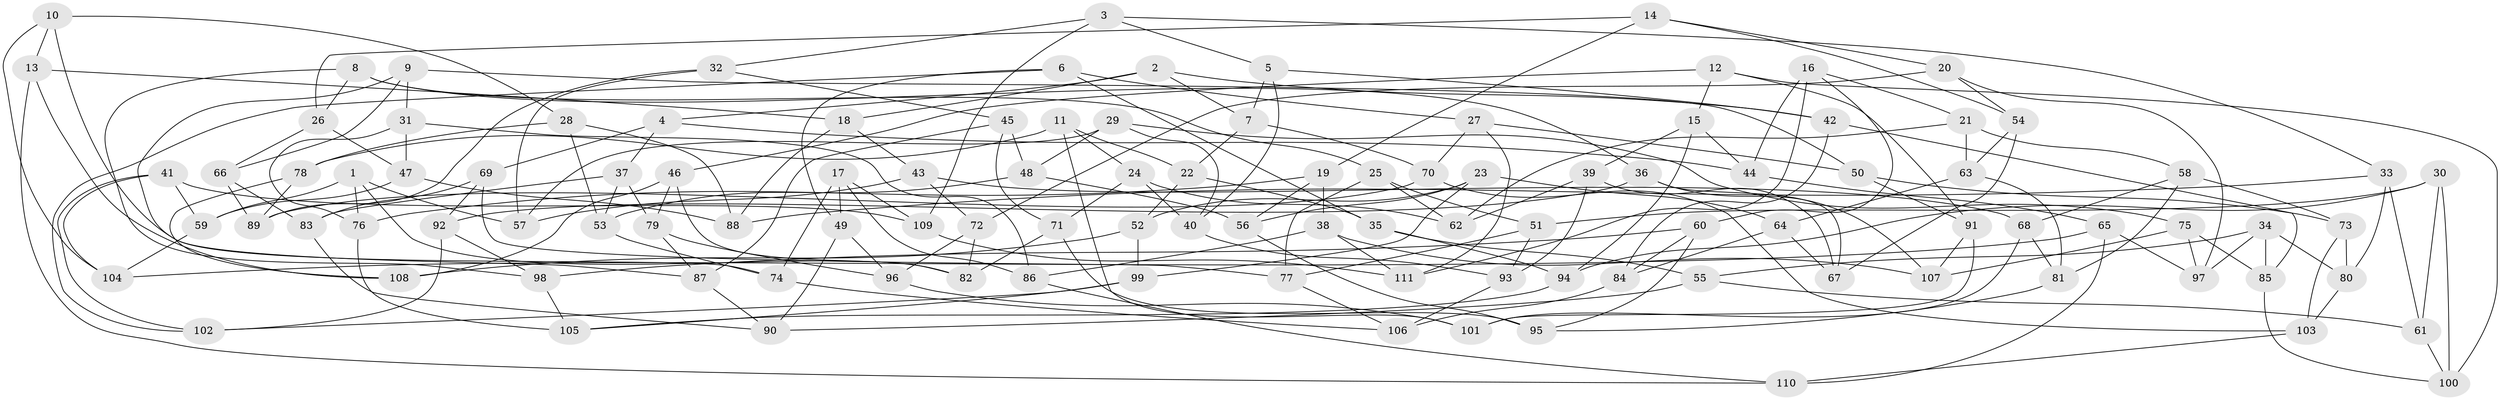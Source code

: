 // coarse degree distribution, {5: 0.14925373134328357, 6: 0.5074626865671642, 4: 0.34328358208955223}
// Generated by graph-tools (version 1.1) at 2025/24/03/03/25 07:24:25]
// undirected, 111 vertices, 222 edges
graph export_dot {
graph [start="1"]
  node [color=gray90,style=filled];
  1;
  2;
  3;
  4;
  5;
  6;
  7;
  8;
  9;
  10;
  11;
  12;
  13;
  14;
  15;
  16;
  17;
  18;
  19;
  20;
  21;
  22;
  23;
  24;
  25;
  26;
  27;
  28;
  29;
  30;
  31;
  32;
  33;
  34;
  35;
  36;
  37;
  38;
  39;
  40;
  41;
  42;
  43;
  44;
  45;
  46;
  47;
  48;
  49;
  50;
  51;
  52;
  53;
  54;
  55;
  56;
  57;
  58;
  59;
  60;
  61;
  62;
  63;
  64;
  65;
  66;
  67;
  68;
  69;
  70;
  71;
  72;
  73;
  74;
  75;
  76;
  77;
  78;
  79;
  80;
  81;
  82;
  83;
  84;
  85;
  86;
  87;
  88;
  89;
  90;
  91;
  92;
  93;
  94;
  95;
  96;
  97;
  98;
  99;
  100;
  101;
  102;
  103;
  104;
  105;
  106;
  107;
  108;
  109;
  110;
  111;
  1 -- 76;
  1 -- 82;
  1 -- 59;
  1 -- 57;
  2 -- 4;
  2 -- 18;
  2 -- 42;
  2 -- 7;
  3 -- 32;
  3 -- 5;
  3 -- 33;
  3 -- 109;
  4 -- 69;
  4 -- 44;
  4 -- 37;
  5 -- 40;
  5 -- 7;
  5 -- 42;
  6 -- 102;
  6 -- 27;
  6 -- 49;
  6 -- 35;
  7 -- 22;
  7 -- 70;
  8 -- 25;
  8 -- 98;
  8 -- 26;
  8 -- 36;
  9 -- 50;
  9 -- 87;
  9 -- 31;
  9 -- 66;
  10 -- 74;
  10 -- 28;
  10 -- 104;
  10 -- 13;
  11 -- 22;
  11 -- 101;
  11 -- 78;
  11 -- 24;
  12 -- 15;
  12 -- 46;
  12 -- 91;
  12 -- 100;
  13 -- 18;
  13 -- 108;
  13 -- 110;
  14 -- 54;
  14 -- 26;
  14 -- 19;
  14 -- 20;
  15 -- 44;
  15 -- 39;
  15 -- 94;
  16 -- 60;
  16 -- 111;
  16 -- 21;
  16 -- 44;
  17 -- 49;
  17 -- 86;
  17 -- 74;
  17 -- 109;
  18 -- 88;
  18 -- 43;
  19 -- 76;
  19 -- 38;
  19 -- 56;
  20 -- 72;
  20 -- 97;
  20 -- 54;
  21 -- 62;
  21 -- 63;
  21 -- 58;
  22 -- 52;
  22 -- 35;
  23 -- 56;
  23 -- 99;
  23 -- 52;
  23 -- 64;
  24 -- 62;
  24 -- 71;
  24 -- 40;
  25 -- 51;
  25 -- 77;
  25 -- 62;
  26 -- 47;
  26 -- 66;
  27 -- 111;
  27 -- 70;
  27 -- 50;
  28 -- 88;
  28 -- 53;
  28 -- 78;
  29 -- 75;
  29 -- 40;
  29 -- 57;
  29 -- 48;
  30 -- 51;
  30 -- 61;
  30 -- 100;
  30 -- 94;
  31 -- 86;
  31 -- 47;
  31 -- 76;
  32 -- 57;
  32 -- 89;
  32 -- 45;
  33 -- 61;
  33 -- 80;
  33 -- 88;
  34 -- 55;
  34 -- 97;
  34 -- 80;
  34 -- 85;
  35 -- 94;
  35 -- 55;
  36 -- 67;
  36 -- 92;
  36 -- 107;
  37 -- 83;
  37 -- 79;
  37 -- 53;
  38 -- 111;
  38 -- 107;
  38 -- 86;
  39 -- 93;
  39 -- 67;
  39 -- 62;
  40 -- 93;
  41 -- 109;
  41 -- 59;
  41 -- 104;
  41 -- 102;
  42 -- 85;
  42 -- 84;
  43 -- 68;
  43 -- 72;
  43 -- 57;
  44 -- 65;
  45 -- 87;
  45 -- 48;
  45 -- 71;
  46 -- 82;
  46 -- 108;
  46 -- 79;
  47 -- 59;
  47 -- 88;
  48 -- 56;
  48 -- 53;
  49 -- 96;
  49 -- 90;
  50 -- 73;
  50 -- 91;
  51 -- 77;
  51 -- 93;
  52 -- 108;
  52 -- 99;
  53 -- 74;
  54 -- 67;
  54 -- 63;
  55 -- 90;
  55 -- 61;
  56 -- 95;
  58 -- 73;
  58 -- 68;
  58 -- 81;
  59 -- 104;
  60 -- 84;
  60 -- 95;
  60 -- 98;
  61 -- 100;
  63 -- 81;
  63 -- 64;
  64 -- 67;
  64 -- 84;
  65 -- 97;
  65 -- 104;
  65 -- 110;
  66 -- 83;
  66 -- 89;
  68 -- 81;
  68 -- 101;
  69 -- 83;
  69 -- 92;
  69 -- 77;
  70 -- 89;
  70 -- 103;
  71 -- 82;
  71 -- 95;
  72 -- 82;
  72 -- 96;
  73 -- 103;
  73 -- 80;
  74 -- 106;
  75 -- 97;
  75 -- 85;
  75 -- 107;
  76 -- 105;
  77 -- 106;
  78 -- 108;
  78 -- 89;
  79 -- 96;
  79 -- 87;
  80 -- 103;
  81 -- 95;
  83 -- 90;
  84 -- 106;
  85 -- 100;
  86 -- 110;
  87 -- 90;
  91 -- 107;
  91 -- 101;
  92 -- 102;
  92 -- 98;
  93 -- 106;
  94 -- 105;
  96 -- 101;
  98 -- 105;
  99 -- 102;
  99 -- 105;
  103 -- 110;
  109 -- 111;
}
